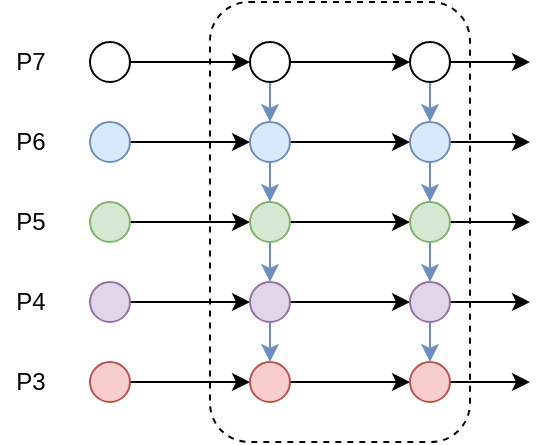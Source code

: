<mxfile version="13.8.6" type="github">
  <diagram id="YDMMk9WA7gl_MHkLmr0l" name="Page-1">
    <mxGraphModel dx="560" dy="391" grid="1" gridSize="10" guides="1" tooltips="1" connect="1" arrows="1" fold="1" page="1" pageScale="1" pageWidth="827" pageHeight="1169" math="0" shadow="0">
      <root>
        <mxCell id="0" />
        <mxCell id="1" parent="0" />
        <mxCell id="63ZwXPkhA0dVMsJI1TBf-23" style="edgeStyle=orthogonalEdgeStyle;rounded=0;orthogonalLoop=1;jettySize=auto;html=1;exitX=1;exitY=0.5;exitDx=0;exitDy=0;entryX=0;entryY=0.5;entryDx=0;entryDy=0;" edge="1" parent="1" source="63ZwXPkhA0dVMsJI1TBf-2" target="63ZwXPkhA0dVMsJI1TBf-7">
          <mxGeometry relative="1" as="geometry" />
        </mxCell>
        <mxCell id="63ZwXPkhA0dVMsJI1TBf-2" value="" style="ellipse;whiteSpace=wrap;html=1;aspect=fixed;fillColor=#f8cecc;strokeColor=#b85450;" vertex="1" parent="1">
          <mxGeometry x="110" y="270" width="20" height="20" as="geometry" />
        </mxCell>
        <mxCell id="63ZwXPkhA0dVMsJI1TBf-21" style="edgeStyle=orthogonalEdgeStyle;rounded=0;orthogonalLoop=1;jettySize=auto;html=1;exitX=1;exitY=0.5;exitDx=0;exitDy=0;entryX=0;entryY=0.5;entryDx=0;entryDy=0;" edge="1" parent="1" source="63ZwXPkhA0dVMsJI1TBf-3" target="63ZwXPkhA0dVMsJI1TBf-8">
          <mxGeometry relative="1" as="geometry" />
        </mxCell>
        <mxCell id="63ZwXPkhA0dVMsJI1TBf-3" value="" style="ellipse;whiteSpace=wrap;html=1;aspect=fixed;fillColor=#e1d5e7;strokeColor=#9673a6;" vertex="1" parent="1">
          <mxGeometry x="110" y="230" width="20" height="20" as="geometry" />
        </mxCell>
        <mxCell id="63ZwXPkhA0dVMsJI1TBf-20" style="edgeStyle=orthogonalEdgeStyle;rounded=0;orthogonalLoop=1;jettySize=auto;html=1;exitX=1;exitY=0.5;exitDx=0;exitDy=0;entryX=0;entryY=0.5;entryDx=0;entryDy=0;" edge="1" parent="1" source="63ZwXPkhA0dVMsJI1TBf-4" target="63ZwXPkhA0dVMsJI1TBf-9">
          <mxGeometry relative="1" as="geometry" />
        </mxCell>
        <mxCell id="63ZwXPkhA0dVMsJI1TBf-4" value="" style="ellipse;whiteSpace=wrap;html=1;aspect=fixed;fillColor=#d5e8d4;strokeColor=#82b366;" vertex="1" parent="1">
          <mxGeometry x="110" y="190" width="20" height="20" as="geometry" />
        </mxCell>
        <mxCell id="63ZwXPkhA0dVMsJI1TBf-18" style="edgeStyle=orthogonalEdgeStyle;rounded=0;orthogonalLoop=1;jettySize=auto;html=1;exitX=1;exitY=0.5;exitDx=0;exitDy=0;entryX=0;entryY=0.5;entryDx=0;entryDy=0;" edge="1" parent="1" source="63ZwXPkhA0dVMsJI1TBf-5" target="63ZwXPkhA0dVMsJI1TBf-10">
          <mxGeometry relative="1" as="geometry" />
        </mxCell>
        <mxCell id="63ZwXPkhA0dVMsJI1TBf-5" value="" style="ellipse;whiteSpace=wrap;html=1;aspect=fixed;fillColor=#dae8fc;strokeColor=#6c8ebf;" vertex="1" parent="1">
          <mxGeometry x="110" y="150" width="20" height="20" as="geometry" />
        </mxCell>
        <mxCell id="63ZwXPkhA0dVMsJI1TBf-17" style="edgeStyle=orthogonalEdgeStyle;rounded=0;orthogonalLoop=1;jettySize=auto;html=1;exitX=1;exitY=0.5;exitDx=0;exitDy=0;entryX=0;entryY=0.5;entryDx=0;entryDy=0;" edge="1" parent="1" source="63ZwXPkhA0dVMsJI1TBf-6" target="63ZwXPkhA0dVMsJI1TBf-11">
          <mxGeometry relative="1" as="geometry" />
        </mxCell>
        <mxCell id="63ZwXPkhA0dVMsJI1TBf-6" value="" style="ellipse;whiteSpace=wrap;html=1;aspect=fixed;" vertex="1" parent="1">
          <mxGeometry x="110" y="110" width="20" height="20" as="geometry" />
        </mxCell>
        <mxCell id="63ZwXPkhA0dVMsJI1TBf-36" style="edgeStyle=orthogonalEdgeStyle;rounded=0;orthogonalLoop=1;jettySize=auto;html=1;exitX=1;exitY=0.5;exitDx=0;exitDy=0;" edge="1" parent="1" source="63ZwXPkhA0dVMsJI1TBf-7" target="63ZwXPkhA0dVMsJI1TBf-12">
          <mxGeometry relative="1" as="geometry" />
        </mxCell>
        <mxCell id="63ZwXPkhA0dVMsJI1TBf-7" value="" style="ellipse;whiteSpace=wrap;html=1;aspect=fixed;fillColor=#f8cecc;strokeColor=#b85450;" vertex="1" parent="1">
          <mxGeometry x="190" y="270" width="20" height="20" as="geometry" />
        </mxCell>
        <mxCell id="63ZwXPkhA0dVMsJI1TBf-32" style="edgeStyle=orthogonalEdgeStyle;rounded=0;orthogonalLoop=1;jettySize=auto;html=1;exitX=0.5;exitY=1;exitDx=0;exitDy=0;entryX=0.5;entryY=0;entryDx=0;entryDy=0;fillColor=#dae8fc;strokeColor=#6c8ebf;" edge="1" parent="1" source="63ZwXPkhA0dVMsJI1TBf-8" target="63ZwXPkhA0dVMsJI1TBf-7">
          <mxGeometry relative="1" as="geometry" />
        </mxCell>
        <mxCell id="63ZwXPkhA0dVMsJI1TBf-35" style="edgeStyle=orthogonalEdgeStyle;rounded=0;orthogonalLoop=1;jettySize=auto;html=1;exitX=1;exitY=0.5;exitDx=0;exitDy=0;entryX=0;entryY=0.5;entryDx=0;entryDy=0;" edge="1" parent="1" source="63ZwXPkhA0dVMsJI1TBf-8" target="63ZwXPkhA0dVMsJI1TBf-13">
          <mxGeometry relative="1" as="geometry" />
        </mxCell>
        <mxCell id="63ZwXPkhA0dVMsJI1TBf-8" value="" style="ellipse;whiteSpace=wrap;html=1;aspect=fixed;fillColor=#e1d5e7;strokeColor=#9673a6;" vertex="1" parent="1">
          <mxGeometry x="190" y="230" width="20" height="20" as="geometry" />
        </mxCell>
        <mxCell id="63ZwXPkhA0dVMsJI1TBf-29" style="edgeStyle=orthogonalEdgeStyle;rounded=0;orthogonalLoop=1;jettySize=auto;html=1;exitX=0.5;exitY=1;exitDx=0;exitDy=0;entryX=0.5;entryY=0;entryDx=0;entryDy=0;fillColor=#dae8fc;strokeColor=#6c8ebf;" edge="1" parent="1" source="63ZwXPkhA0dVMsJI1TBf-9" target="63ZwXPkhA0dVMsJI1TBf-8">
          <mxGeometry relative="1" as="geometry" />
        </mxCell>
        <mxCell id="63ZwXPkhA0dVMsJI1TBf-34" style="edgeStyle=orthogonalEdgeStyle;rounded=0;orthogonalLoop=1;jettySize=auto;html=1;exitX=1;exitY=0.5;exitDx=0;exitDy=0;" edge="1" parent="1" source="63ZwXPkhA0dVMsJI1TBf-9" target="63ZwXPkhA0dVMsJI1TBf-14">
          <mxGeometry relative="1" as="geometry" />
        </mxCell>
        <mxCell id="63ZwXPkhA0dVMsJI1TBf-9" value="" style="ellipse;whiteSpace=wrap;html=1;aspect=fixed;fillColor=#d5e8d4;strokeColor=#82b366;" vertex="1" parent="1">
          <mxGeometry x="190" y="190" width="20" height="20" as="geometry" />
        </mxCell>
        <mxCell id="63ZwXPkhA0dVMsJI1TBf-28" style="edgeStyle=orthogonalEdgeStyle;rounded=0;orthogonalLoop=1;jettySize=auto;html=1;exitX=0.5;exitY=1;exitDx=0;exitDy=0;entryX=0.5;entryY=0;entryDx=0;entryDy=0;fillColor=#dae8fc;strokeColor=#6c8ebf;" edge="1" parent="1" source="63ZwXPkhA0dVMsJI1TBf-10" target="63ZwXPkhA0dVMsJI1TBf-9">
          <mxGeometry relative="1" as="geometry" />
        </mxCell>
        <mxCell id="63ZwXPkhA0dVMsJI1TBf-33" style="edgeStyle=orthogonalEdgeStyle;rounded=0;orthogonalLoop=1;jettySize=auto;html=1;exitX=1;exitY=0.5;exitDx=0;exitDy=0;" edge="1" parent="1" source="63ZwXPkhA0dVMsJI1TBf-10" target="63ZwXPkhA0dVMsJI1TBf-15">
          <mxGeometry relative="1" as="geometry" />
        </mxCell>
        <mxCell id="63ZwXPkhA0dVMsJI1TBf-10" value="" style="ellipse;whiteSpace=wrap;html=1;aspect=fixed;fillColor=#dae8fc;strokeColor=#6c8ebf;" vertex="1" parent="1">
          <mxGeometry x="190" y="150" width="20" height="20" as="geometry" />
        </mxCell>
        <mxCell id="63ZwXPkhA0dVMsJI1TBf-24" style="edgeStyle=orthogonalEdgeStyle;rounded=0;orthogonalLoop=1;jettySize=auto;html=1;exitX=1;exitY=0.5;exitDx=0;exitDy=0;entryX=0;entryY=0.5;entryDx=0;entryDy=0;" edge="1" parent="1" source="63ZwXPkhA0dVMsJI1TBf-11" target="63ZwXPkhA0dVMsJI1TBf-16">
          <mxGeometry relative="1" as="geometry" />
        </mxCell>
        <mxCell id="63ZwXPkhA0dVMsJI1TBf-25" style="edgeStyle=orthogonalEdgeStyle;rounded=0;orthogonalLoop=1;jettySize=auto;html=1;exitX=0.5;exitY=1;exitDx=0;exitDy=0;entryX=0.5;entryY=0;entryDx=0;entryDy=0;fillColor=#dae8fc;strokeColor=#6c8ebf;" edge="1" parent="1" source="63ZwXPkhA0dVMsJI1TBf-11" target="63ZwXPkhA0dVMsJI1TBf-10">
          <mxGeometry relative="1" as="geometry" />
        </mxCell>
        <mxCell id="63ZwXPkhA0dVMsJI1TBf-11" value="" style="ellipse;whiteSpace=wrap;html=1;aspect=fixed;" vertex="1" parent="1">
          <mxGeometry x="190" y="110" width="20" height="20" as="geometry" />
        </mxCell>
        <mxCell id="63ZwXPkhA0dVMsJI1TBf-46" style="edgeStyle=orthogonalEdgeStyle;rounded=0;orthogonalLoop=1;jettySize=auto;html=1;exitX=1;exitY=0.5;exitDx=0;exitDy=0;" edge="1" parent="1" source="63ZwXPkhA0dVMsJI1TBf-12">
          <mxGeometry relative="1" as="geometry">
            <mxPoint x="330" y="280.034" as="targetPoint" />
          </mxGeometry>
        </mxCell>
        <mxCell id="63ZwXPkhA0dVMsJI1TBf-12" value="" style="ellipse;whiteSpace=wrap;html=1;aspect=fixed;fillColor=#f8cecc;strokeColor=#b85450;" vertex="1" parent="1">
          <mxGeometry x="270" y="270" width="20" height="20" as="geometry" />
        </mxCell>
        <mxCell id="63ZwXPkhA0dVMsJI1TBf-31" style="edgeStyle=orthogonalEdgeStyle;rounded=0;orthogonalLoop=1;jettySize=auto;html=1;exitX=0.5;exitY=1;exitDx=0;exitDy=0;entryX=0.5;entryY=0;entryDx=0;entryDy=0;fillColor=#dae8fc;strokeColor=#6c8ebf;" edge="1" parent="1" source="63ZwXPkhA0dVMsJI1TBf-13" target="63ZwXPkhA0dVMsJI1TBf-12">
          <mxGeometry relative="1" as="geometry" />
        </mxCell>
        <mxCell id="63ZwXPkhA0dVMsJI1TBf-45" style="edgeStyle=orthogonalEdgeStyle;rounded=0;orthogonalLoop=1;jettySize=auto;html=1;exitX=1;exitY=0.5;exitDx=0;exitDy=0;" edge="1" parent="1" source="63ZwXPkhA0dVMsJI1TBf-13">
          <mxGeometry relative="1" as="geometry">
            <mxPoint x="330" y="240.034" as="targetPoint" />
          </mxGeometry>
        </mxCell>
        <mxCell id="63ZwXPkhA0dVMsJI1TBf-13" value="" style="ellipse;whiteSpace=wrap;html=1;aspect=fixed;fillColor=#e1d5e7;strokeColor=#9673a6;" vertex="1" parent="1">
          <mxGeometry x="270" y="230" width="20" height="20" as="geometry" />
        </mxCell>
        <mxCell id="63ZwXPkhA0dVMsJI1TBf-30" style="edgeStyle=orthogonalEdgeStyle;rounded=0;orthogonalLoop=1;jettySize=auto;html=1;exitX=0.5;exitY=1;exitDx=0;exitDy=0;entryX=0.5;entryY=0;entryDx=0;entryDy=0;fillColor=#dae8fc;strokeColor=#6c8ebf;" edge="1" parent="1" source="63ZwXPkhA0dVMsJI1TBf-14" target="63ZwXPkhA0dVMsJI1TBf-13">
          <mxGeometry relative="1" as="geometry" />
        </mxCell>
        <mxCell id="63ZwXPkhA0dVMsJI1TBf-44" style="edgeStyle=orthogonalEdgeStyle;rounded=0;orthogonalLoop=1;jettySize=auto;html=1;exitX=1;exitY=0.5;exitDx=0;exitDy=0;" edge="1" parent="1" source="63ZwXPkhA0dVMsJI1TBf-14">
          <mxGeometry relative="1" as="geometry">
            <mxPoint x="330" y="200.034" as="targetPoint" />
          </mxGeometry>
        </mxCell>
        <mxCell id="63ZwXPkhA0dVMsJI1TBf-14" value="" style="ellipse;whiteSpace=wrap;html=1;aspect=fixed;fillColor=#d5e8d4;strokeColor=#82b366;" vertex="1" parent="1">
          <mxGeometry x="270" y="190" width="20" height="20" as="geometry" />
        </mxCell>
        <mxCell id="63ZwXPkhA0dVMsJI1TBf-27" style="edgeStyle=orthogonalEdgeStyle;rounded=0;orthogonalLoop=1;jettySize=auto;html=1;exitX=0.5;exitY=1;exitDx=0;exitDy=0;entryX=0.5;entryY=0;entryDx=0;entryDy=0;fillColor=#dae8fc;strokeColor=#6c8ebf;" edge="1" parent="1" source="63ZwXPkhA0dVMsJI1TBf-15" target="63ZwXPkhA0dVMsJI1TBf-14">
          <mxGeometry relative="1" as="geometry" />
        </mxCell>
        <mxCell id="63ZwXPkhA0dVMsJI1TBf-43" style="edgeStyle=orthogonalEdgeStyle;rounded=0;orthogonalLoop=1;jettySize=auto;html=1;exitX=1;exitY=0.5;exitDx=0;exitDy=0;" edge="1" parent="1" source="63ZwXPkhA0dVMsJI1TBf-15">
          <mxGeometry relative="1" as="geometry">
            <mxPoint x="330" y="160.034" as="targetPoint" />
          </mxGeometry>
        </mxCell>
        <mxCell id="63ZwXPkhA0dVMsJI1TBf-15" value="" style="ellipse;whiteSpace=wrap;html=1;aspect=fixed;fillColor=#dae8fc;strokeColor=#6c8ebf;" vertex="1" parent="1">
          <mxGeometry x="270" y="150" width="20" height="20" as="geometry" />
        </mxCell>
        <mxCell id="63ZwXPkhA0dVMsJI1TBf-26" style="edgeStyle=orthogonalEdgeStyle;rounded=0;orthogonalLoop=1;jettySize=auto;html=1;exitX=0.5;exitY=1;exitDx=0;exitDy=0;entryX=0.5;entryY=0;entryDx=0;entryDy=0;fillColor=#dae8fc;strokeColor=#6c8ebf;" edge="1" parent="1" source="63ZwXPkhA0dVMsJI1TBf-16" target="63ZwXPkhA0dVMsJI1TBf-15">
          <mxGeometry relative="1" as="geometry" />
        </mxCell>
        <mxCell id="63ZwXPkhA0dVMsJI1TBf-42" style="edgeStyle=orthogonalEdgeStyle;rounded=0;orthogonalLoop=1;jettySize=auto;html=1;exitX=1;exitY=0.5;exitDx=0;exitDy=0;" edge="1" parent="1" source="63ZwXPkhA0dVMsJI1TBf-16">
          <mxGeometry relative="1" as="geometry">
            <mxPoint x="330" y="120.034" as="targetPoint" />
          </mxGeometry>
        </mxCell>
        <mxCell id="63ZwXPkhA0dVMsJI1TBf-16" value="" style="ellipse;whiteSpace=wrap;html=1;aspect=fixed;" vertex="1" parent="1">
          <mxGeometry x="270" y="110" width="20" height="20" as="geometry" />
        </mxCell>
        <mxCell id="63ZwXPkhA0dVMsJI1TBf-37" value="P6" style="text;html=1;resizable=0;autosize=1;align=center;verticalAlign=middle;points=[];fillColor=none;strokeColor=none;rounded=0;" vertex="1" parent="1">
          <mxGeometry x="65" y="150" width="30" height="20" as="geometry" />
        </mxCell>
        <mxCell id="63ZwXPkhA0dVMsJI1TBf-38" value="P5" style="text;html=1;resizable=0;autosize=1;align=center;verticalAlign=middle;points=[];fillColor=none;strokeColor=none;rounded=0;" vertex="1" parent="1">
          <mxGeometry x="65" y="190" width="30" height="20" as="geometry" />
        </mxCell>
        <mxCell id="63ZwXPkhA0dVMsJI1TBf-39" value="P4" style="text;html=1;resizable=0;autosize=1;align=center;verticalAlign=middle;points=[];fillColor=none;strokeColor=none;rounded=0;" vertex="1" parent="1">
          <mxGeometry x="65" y="230" width="30" height="20" as="geometry" />
        </mxCell>
        <mxCell id="63ZwXPkhA0dVMsJI1TBf-40" value="P3" style="text;html=1;resizable=0;autosize=1;align=center;verticalAlign=middle;points=[];fillColor=none;strokeColor=none;rounded=0;" vertex="1" parent="1">
          <mxGeometry x="65" y="270" width="30" height="20" as="geometry" />
        </mxCell>
        <mxCell id="63ZwXPkhA0dVMsJI1TBf-41" value="P7" style="text;html=1;resizable=0;autosize=1;align=center;verticalAlign=middle;points=[];fillColor=none;strokeColor=none;rounded=0;" vertex="1" parent="1">
          <mxGeometry x="65" y="110" width="30" height="20" as="geometry" />
        </mxCell>
        <mxCell id="63ZwXPkhA0dVMsJI1TBf-47" value="" style="rounded=1;whiteSpace=wrap;html=1;fillColor=none;dashed=1;" vertex="1" parent="1">
          <mxGeometry x="170" y="90" width="130" height="220" as="geometry" />
        </mxCell>
      </root>
    </mxGraphModel>
  </diagram>
</mxfile>
